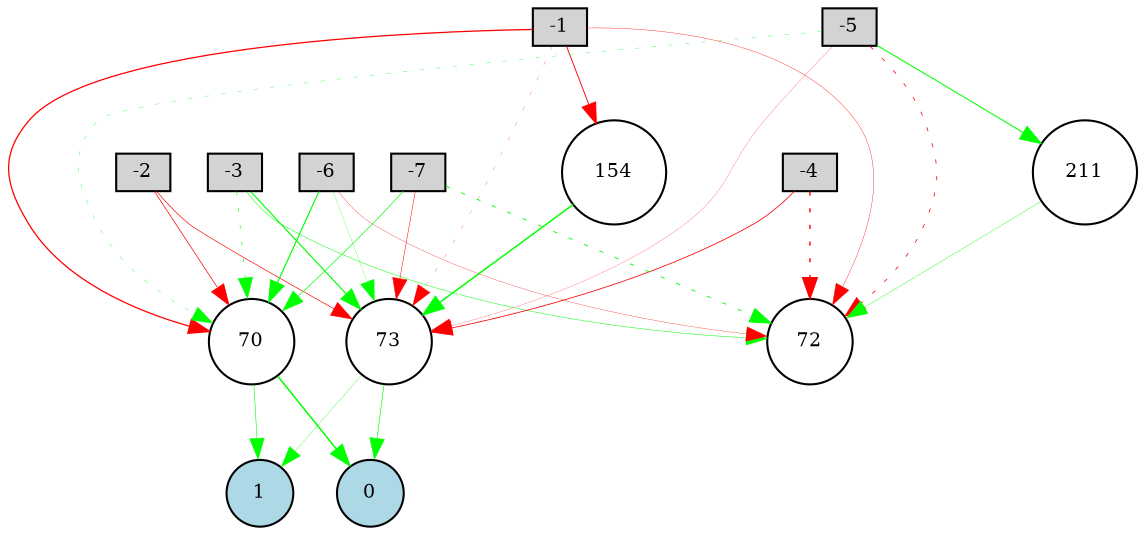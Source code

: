digraph {
	node [fontsize=9 height=0.2 shape=circle width=0.2]
	-1 [fillcolor=lightgray shape=box style=filled]
	-2 [fillcolor=lightgray shape=box style=filled]
	-3 [fillcolor=lightgray shape=box style=filled]
	-4 [fillcolor=lightgray shape=box style=filled]
	-5 [fillcolor=lightgray shape=box style=filled]
	-6 [fillcolor=lightgray shape=box style=filled]
	-7 [fillcolor=lightgray shape=box style=filled]
	0 [fillcolor=lightblue style=filled]
	1 [fillcolor=lightblue style=filled]
	70 [fillcolor=white style=filled]
	72 [fillcolor=white style=filled]
	73 [fillcolor=white style=filled]
	211 [fillcolor=white style=filled]
	154 [fillcolor=white style=filled]
	-1 -> 70 [color=red penwidth=0.6096170608968766 style=solid]
	-1 -> 72 [color=red penwidth=0.17460924541736922 style=solid]
	-1 -> 73 [color=red penwidth=0.11914170861143394 style=dotted]
	-2 -> 70 [color=red penwidth=0.34450012702394994 style=solid]
	-2 -> 73 [color=red penwidth=0.3156676339474195 style=solid]
	-3 -> 70 [color=green penwidth=0.26125773471431224 style=dotted]
	-3 -> 72 [color=green penwidth=0.233268901301294 style=solid]
	-3 -> 73 [color=green penwidth=0.5510098677165567 style=solid]
	-4 -> 72 [color=red penwidth=0.6786912485292688 style=dotted]
	-4 -> 73 [color=red penwidth=0.3840021567456213 style=solid]
	-5 -> 70 [color=green penwidth=0.17261793315111484 style=dotted]
	-5 -> 72 [color=red penwidth=0.37869222348719267 style=dotted]
	-5 -> 73 [color=red penwidth=0.10764225843778422 style=solid]
	-6 -> 70 [color=green penwidth=0.561031561739607 style=solid]
	-6 -> 72 [color=red penwidth=0.14457750275477732 style=solid]
	-6 -> 73 [color=green penwidth=0.12254367863129281 style=solid]
	-7 -> 70 [color=green penwidth=0.32429489954463714 style=solid]
	-7 -> 72 [color=green penwidth=0.4397833957279381 style=dotted]
	-7 -> 73 [color=red penwidth=0.2344544727226134 style=solid]
	70 -> 0 [color=green penwidth=0.730009639081378 style=solid]
	70 -> 1 [color=green penwidth=0.2755226332433368 style=solid]
	73 -> 0 [color=green penwidth=0.3144895581371099 style=solid]
	73 -> 1 [color=green penwidth=0.14800082870228817 style=solid]
	-1 -> 154 [color=red penwidth=0.4391354038905335 style=solid]
	154 -> 73 [color=green penwidth=0.7119328965553111 style=solid]
	-5 -> 211 [color=green penwidth=0.5001068068109933 style=solid]
	211 -> 72 [color=green penwidth=0.18661170997741194 style=solid]
}
